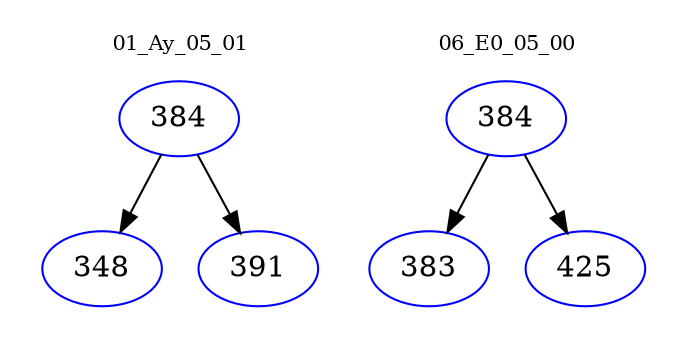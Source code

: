 digraph{
subgraph cluster_0 {
color = white
label = "01_Ay_05_01";
fontsize=10;
T0_384 [label="384", color="blue"]
T0_384 -> T0_348 [color="black"]
T0_348 [label="348", color="blue"]
T0_384 -> T0_391 [color="black"]
T0_391 [label="391", color="blue"]
}
subgraph cluster_1 {
color = white
label = "06_E0_05_00";
fontsize=10;
T1_384 [label="384", color="blue"]
T1_384 -> T1_383 [color="black"]
T1_383 [label="383", color="blue"]
T1_384 -> T1_425 [color="black"]
T1_425 [label="425", color="blue"]
}
}
